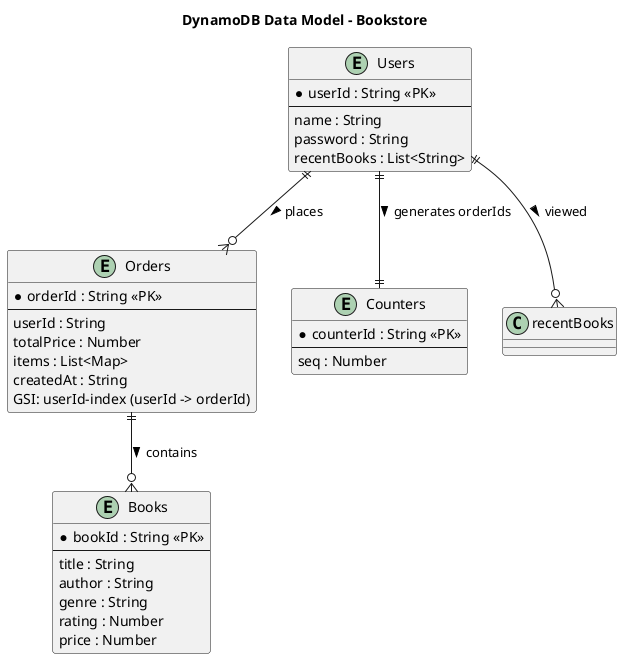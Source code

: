 @startuml
title DynamoDB Data Model - Bookstore

entity "Books" as Books {
  * bookId : String <<PK>>
  --
  title : String
  author : String
  genre : String
  rating : Number
  price : Number
}

entity "Users" as Users {
  * userId : String <<PK>>
  --
  name : String
  password : String
  recentBooks : List<String>
}

entity "Orders" as Orders {
  * orderId : String <<PK>>
  --
  userId : String
  totalPrice : Number
  items : List<Map>
  createdAt : String
  GSI: userId-index (userId -> orderId)
}

entity "Counters" as Counters {
  * counterId : String <<PK>>
  --
  seq : Number
}

' Relationships (conceptual, not enforced by Dynamo)
Users ||--o{ Orders : places >
Users ||--o{ recentBooks : viewed >
Orders ||--o{ Books : contains >
Users ||--|| Counters : generates orderIds >
@enduml
